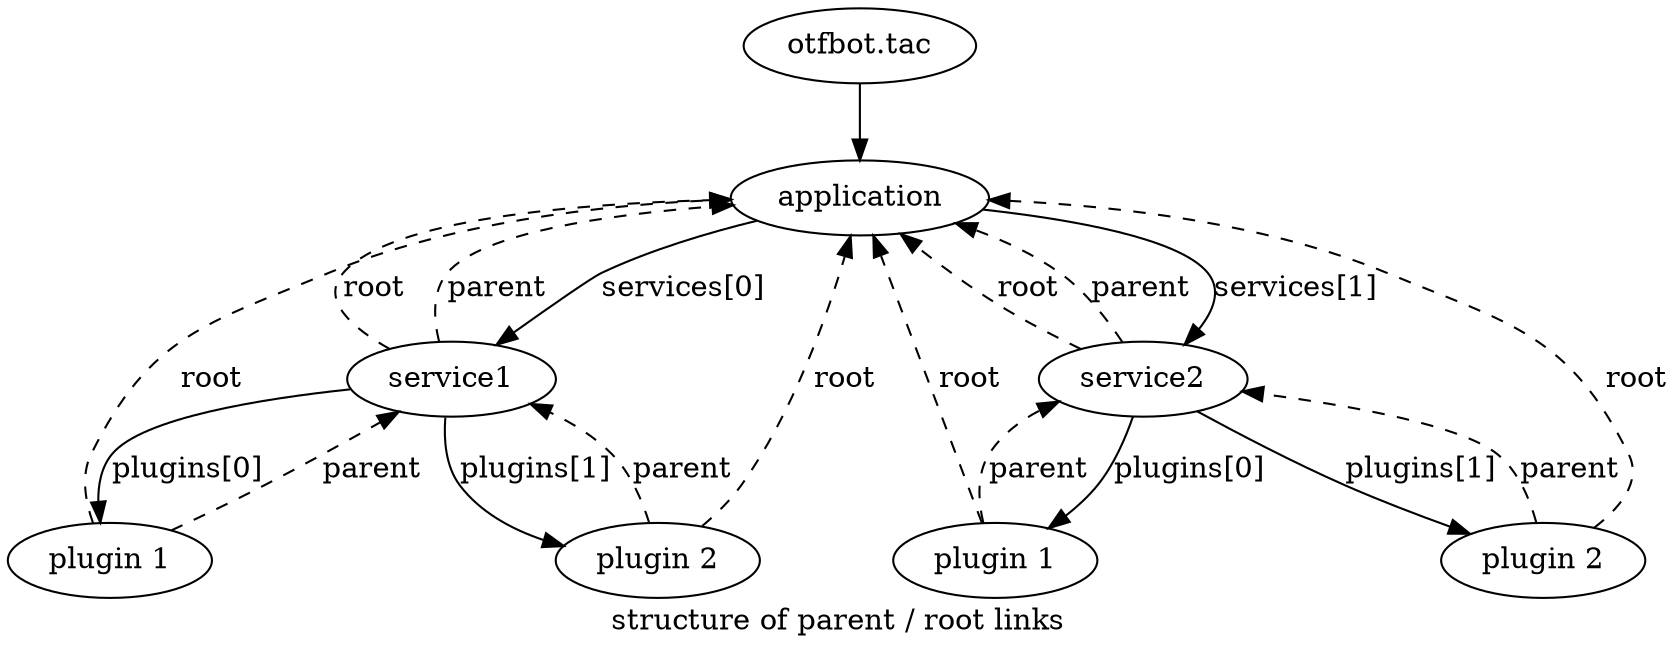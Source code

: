 digraph references {
    label="structure of parent / root links"
    "otfbot.tac" -> application
    application -> service1 [label="services[0]"]
    application -> service2 [label="services[1]"]
    service1 -> application [label="root",style="dashed"]
    service1 -> application [label="parent",style="dashed"]
    service2 -> application [label="root",style="dashed"]
    service2 -> application [label="parent",style="dashed"]
    plugins1_1[label="plugin 1"]
    plugins1_2[label="plugin 2"]
    plugins2_1[label="plugin 1"]
    plugins2_2[label="plugin 2"]
    service1 -> plugins1_1 [label="plugins[0]"]
    service1 -> plugins1_2 [label="plugins[1]"]
    service2 -> plugins2_1 [label="plugins[0]"]
    service2 -> plugins2_2 [label="plugins[1]"]
    plugins1_1 -> service1 [label="parent",style="dashed"]
    plugins1_1 -> application [label="root",style="dashed"]
    plugins1_2 -> service1 [label="parent",style="dashed"]
    plugins1_2 -> application [label="root",style="dashed"]
    plugins2_1 -> service2 [label="parent",style="dashed"]
    plugins2_1 -> application [label="root",style="dashed"]
    plugins2_2 -> service2 [label="parent",style="dashed"]
    plugins2_2 -> application [label="root",style="dashed"]
}
